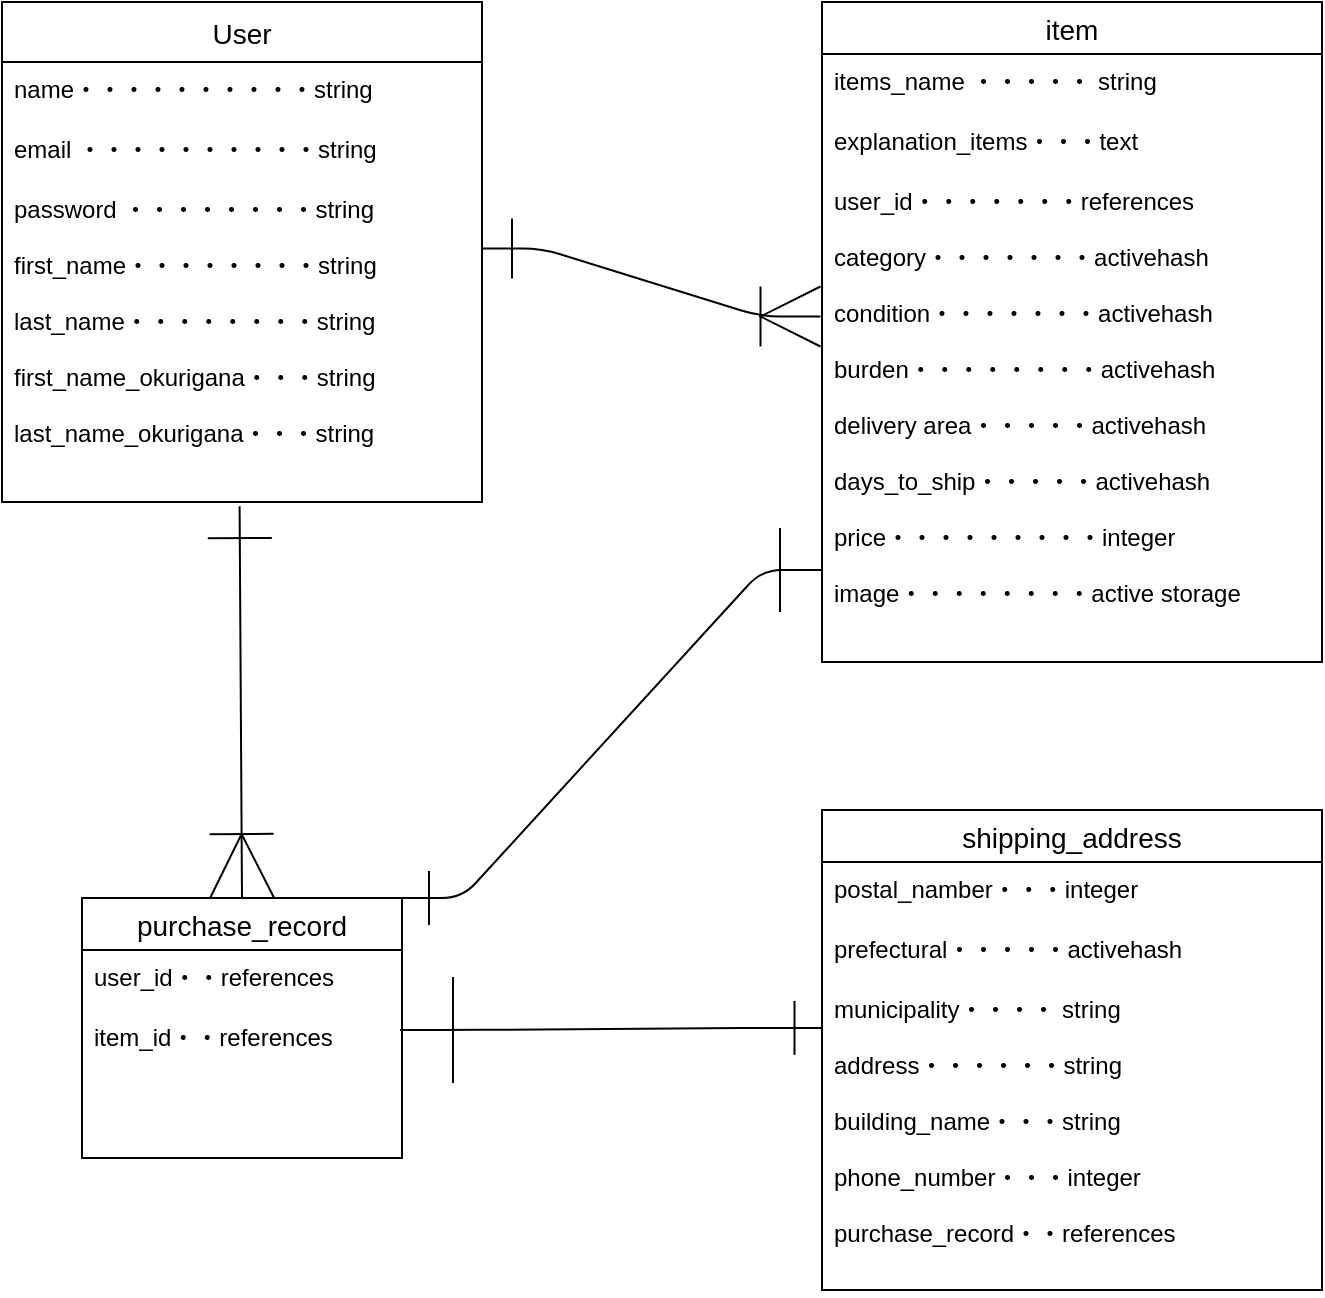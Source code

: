 <mxfile version="14.2.4" type="embed">
    <diagram id="esMEx5bN9DsB9gF7TEje" name="ページ1">
        <mxGraphModel dx="824" dy="631" grid="1" gridSize="10" guides="1" tooltips="1" connect="1" arrows="1" fold="1" page="1" pageScale="1" pageWidth="850" pageHeight="1100" math="0" shadow="0">
            <root>
                <mxCell id="0"/>
                <mxCell id="1" parent="0"/>
                <mxCell id="47" value="User" style="swimlane;fontStyle=0;childLayout=stackLayout;horizontal=1;startSize=30;horizontalStack=0;resizeParent=1;resizeParentMax=0;resizeLast=0;collapsible=1;marginBottom=0;align=center;fontSize=14;" parent="1" vertex="1">
                    <mxGeometry x="10" y="16" width="240" height="250" as="geometry">
                        <mxRectangle x="100" y="130" width="60" height="30" as="alternateBounds"/>
                    </mxGeometry>
                </mxCell>
                <mxCell id="48" value="name・・・・・・・・・・string" style="text;strokeColor=none;fillColor=none;spacingLeft=4;spacingRight=4;overflow=hidden;rotatable=0;points=[[0,0.5],[1,0.5]];portConstraint=eastwest;fontSize=12;" parent="47" vertex="1">
                    <mxGeometry y="30" width="240" height="30" as="geometry"/>
                </mxCell>
                <mxCell id="49" value="email ・・・・・・・・・・string" style="text;strokeColor=none;fillColor=none;spacingLeft=4;spacingRight=4;overflow=hidden;rotatable=0;points=[[0,0.5],[1,0.5]];portConstraint=eastwest;fontSize=12;" parent="47" vertex="1">
                    <mxGeometry y="60" width="240" height="30" as="geometry"/>
                </mxCell>
                <mxCell id="50" value="password ・・・・・・・・string&#10;&#10;first_name・・・・・・・・string&#10;&#10;last_name・・・・・・・・string&#10;&#10;first_name_okurigana・・・string&#10;&#10;last_name_okurigana・・・string&#10;&#10;&#10;" style="text;strokeColor=none;fillColor=none;spacingLeft=4;spacingRight=4;overflow=hidden;rotatable=0;points=[[0,0.5],[1,0.5]];portConstraint=eastwest;fontSize=12;" parent="47" vertex="1">
                    <mxGeometry y="90" width="240" height="160" as="geometry"/>
                </mxCell>
                <mxCell id="146" value="item" style="swimlane;fontStyle=0;childLayout=stackLayout;horizontal=1;startSize=26;horizontalStack=0;resizeParent=1;resizeParentMax=0;resizeLast=0;collapsible=1;marginBottom=0;align=center;fontSize=14;" parent="1" vertex="1">
                    <mxGeometry x="420" y="16" width="250" height="330" as="geometry">
                        <mxRectangle x="370" y="46" width="70" height="26" as="alternateBounds"/>
                    </mxGeometry>
                </mxCell>
                <mxCell id="147" value="items_name ・・・・・ string" style="text;strokeColor=none;fillColor=none;spacingLeft=4;spacingRight=4;overflow=hidden;rotatable=0;points=[[0,0.5],[1,0.5]];portConstraint=eastwest;fontSize=12;" parent="146" vertex="1">
                    <mxGeometry y="26" width="250" height="30" as="geometry"/>
                </mxCell>
                <mxCell id="148" value="explanation_items・・・text" style="text;strokeColor=none;fillColor=none;spacingLeft=4;spacingRight=4;overflow=hidden;rotatable=0;points=[[0,0.5],[1,0.5]];portConstraint=eastwest;fontSize=12;" parent="146" vertex="1">
                    <mxGeometry y="56" width="250" height="30" as="geometry"/>
                </mxCell>
                <mxCell id="149" value="user_id・・・・・・・references&#10;&#10;category・・・・・・・activehash&#10;&#10;condition・・・・・・・activehash&#10;&#10;burden・・・・・・・・activehash&#10;&#10;delivery area・・・・・activehash&#10;&#10;days_to_ship・・・・・activehash&#10;&#10;price・・・・・・・・・integer&#10;&#10;image・・・・・・・・active storage" style="text;strokeColor=none;fillColor=none;spacingLeft=4;spacingRight=4;overflow=hidden;rotatable=0;points=[[0,0.5],[1,0.5]];portConstraint=eastwest;fontSize=12;" parent="146" vertex="1">
                    <mxGeometry y="86" width="250" height="244" as="geometry"/>
                </mxCell>
                <mxCell id="152" value="purchase_record" style="swimlane;fontStyle=0;childLayout=stackLayout;horizontal=1;startSize=26;horizontalStack=0;resizeParent=1;resizeParentMax=0;resizeLast=0;collapsible=1;marginBottom=0;align=center;fontSize=14;" parent="1" vertex="1">
                    <mxGeometry x="50" y="464" width="160" height="130" as="geometry">
                        <mxRectangle x="40" y="250" width="140" height="26" as="alternateBounds"/>
                    </mxGeometry>
                </mxCell>
                <mxCell id="153" value="user_id・・references" style="text;strokeColor=none;fillColor=none;spacingLeft=4;spacingRight=4;overflow=hidden;rotatable=0;points=[[0,0.5],[1,0.5]];portConstraint=eastwest;fontSize=12;" parent="152" vertex="1">
                    <mxGeometry y="26" width="160" height="30" as="geometry"/>
                </mxCell>
                <mxCell id="155" value="item_id・・references" style="text;strokeColor=none;fillColor=none;spacingLeft=4;spacingRight=4;overflow=hidden;rotatable=0;points=[[0,0.5],[1,0.5]];portConstraint=eastwest;fontSize=12;" parent="152" vertex="1">
                    <mxGeometry y="56" width="160" height="74" as="geometry"/>
                </mxCell>
                <mxCell id="156" value="shipping_address" style="swimlane;fontStyle=0;childLayout=stackLayout;horizontal=1;startSize=26;horizontalStack=0;resizeParent=1;resizeParentMax=0;resizeLast=0;collapsible=1;marginBottom=0;align=center;fontSize=14;" parent="1" vertex="1">
                    <mxGeometry x="420" y="420" width="250" height="240" as="geometry">
                        <mxRectangle x="260" y="300" width="50" height="26" as="alternateBounds"/>
                    </mxGeometry>
                </mxCell>
                <mxCell id="157" value="postal_namber・・・integer" style="text;strokeColor=none;fillColor=none;spacingLeft=4;spacingRight=4;overflow=hidden;rotatable=0;points=[[0,0.5],[1,0.5]];portConstraint=eastwest;fontSize=12;" parent="156" vertex="1">
                    <mxGeometry y="26" width="250" height="30" as="geometry"/>
                </mxCell>
                <mxCell id="158" value="prefectural・・・・・activehash" style="text;strokeColor=none;fillColor=none;spacingLeft=4;spacingRight=4;overflow=hidden;rotatable=0;points=[[0,0.5],[1,0.5]];portConstraint=eastwest;fontSize=12;" parent="156" vertex="1">
                    <mxGeometry y="56" width="250" height="30" as="geometry"/>
                </mxCell>
                <mxCell id="159" value="municipality・・・・ string&#10;&#10;address・・・・・・string&#10;&#10;building_name・・・string&#10;&#10;phone_number・・・integer&#10;&#10;purchase_record・・references" style="text;strokeColor=none;fillColor=none;spacingLeft=4;spacingRight=4;overflow=hidden;rotatable=0;points=[[0,0.5],[1,0.5]];portConstraint=eastwest;fontSize=12;" parent="156" vertex="1">
                    <mxGeometry y="86" width="250" height="154" as="geometry"/>
                </mxCell>
                <mxCell id="160" value="" style="edgeStyle=entityRelationEdgeStyle;fontSize=16;html=1;endArrow=ERoneToMany;entryX=-0.003;entryY=0.292;entryDx=0;entryDy=0;entryPerimeter=0;exitX=1;exitY=0.208;exitDx=0;exitDy=0;exitPerimeter=0;jumpSize=6;endSize=28;startSize=28;startArrow=ERone;startFill=0;" parent="1" source="50" target="149" edge="1">
                    <mxGeometry width="100" height="100" relative="1" as="geometry">
                        <mxPoint x="260" y="270" as="sourcePoint"/>
                        <mxPoint x="360" y="170" as="targetPoint"/>
                    </mxGeometry>
                </mxCell>
                <mxCell id="163" value="" style="fontSize=12;html=1;endArrow=ERoneToMany;entryX=0.5;entryY=0;entryDx=0;entryDy=0;endSize=30;startSize=30;startArrow=ERone;startFill=0;exitX=0.495;exitY=1.013;exitDx=0;exitDy=0;exitPerimeter=0;" parent="1" source="50" target="152" edge="1">
                    <mxGeometry width="100" height="100" relative="1" as="geometry">
                        <mxPoint x="130" y="299" as="sourcePoint"/>
                        <mxPoint x="140" y="510" as="targetPoint"/>
                    </mxGeometry>
                </mxCell>
                <mxCell id="165" value="" style="edgeStyle=entityRelationEdgeStyle;fontSize=12;html=1;endArrow=ERone;startArrow=ERone;exitX=1;exitY=0;exitDx=0;exitDy=0;endSize=40;startSize=25;startFill=0;endFill=0;" parent="1" source="152" edge="1">
                    <mxGeometry width="100" height="100" relative="1" as="geometry">
                        <mxPoint x="320" y="400" as="sourcePoint"/>
                        <mxPoint x="420" y="300" as="targetPoint"/>
                    </mxGeometry>
                </mxCell>
                <mxCell id="166" value="" style="edgeStyle=entityRelationEdgeStyle;fontSize=12;html=1;endArrow=ERone;endFill=1;entryX=-0.001;entryY=0.149;entryDx=0;entryDy=0;entryPerimeter=0;endSize=25;startArrow=ERone;startFill=0;startSize=51;" parent="1" target="159" edge="1">
                    <mxGeometry width="100" height="100" relative="1" as="geometry">
                        <mxPoint x="209" y="530" as="sourcePoint"/>
                        <mxPoint x="360" y="475" as="targetPoint"/>
                    </mxGeometry>
                </mxCell>
            </root>
        </mxGraphModel>
    </diagram>
</mxfile>